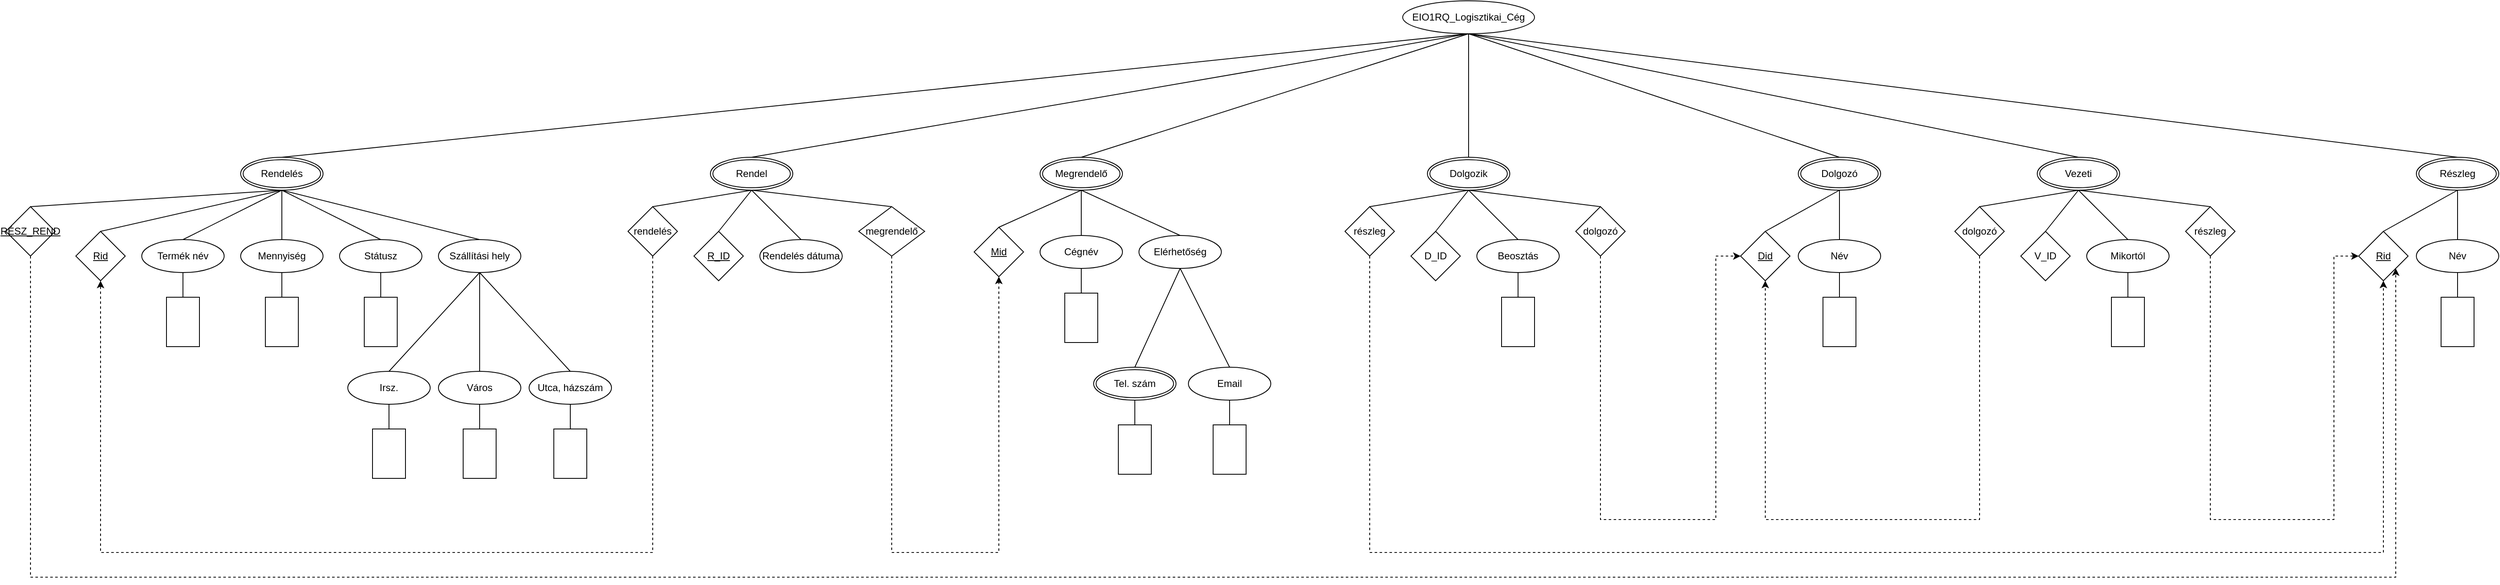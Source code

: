 <mxfile version="22.1.5" type="device">
  <diagram name="Page-1" id="T7nRZn2oj6vjx62TnQDv">
    <mxGraphModel dx="2284" dy="800" grid="1" gridSize="10" guides="1" tooltips="1" connect="1" arrows="1" fold="1" page="1" pageScale="1" pageWidth="850" pageHeight="1100" math="0" shadow="0">
      <root>
        <mxCell id="0" />
        <mxCell id="1" parent="0" />
        <mxCell id="y0JWiohS0t7Ean4r4Ha8-2" value="EIO1RQ_Logisztikai_Cég" style="ellipse;whiteSpace=wrap;html=1;align=center;" parent="1" vertex="1">
          <mxGeometry x="1240" y="290" width="160" height="40" as="geometry" />
        </mxCell>
        <mxCell id="y0JWiohS0t7Ean4r4Ha8-3" value="Megrendelő" style="ellipse;shape=doubleEllipse;margin=3;whiteSpace=wrap;html=1;align=center;" parent="1" vertex="1">
          <mxGeometry x="800" y="480" width="100" height="40" as="geometry" />
        </mxCell>
        <mxCell id="y0JWiohS0t7Ean4r4Ha8-4" value="Dolgozó" style="ellipse;shape=doubleEllipse;margin=3;whiteSpace=wrap;html=1;align=center;" parent="1" vertex="1">
          <mxGeometry x="1720" y="480" width="100" height="40" as="geometry" />
        </mxCell>
        <mxCell id="y0JWiohS0t7Ean4r4Ha8-5" value="Részleg" style="ellipse;shape=doubleEllipse;margin=3;whiteSpace=wrap;html=1;align=center;" parent="1" vertex="1">
          <mxGeometry x="2470" y="480" width="100" height="40" as="geometry" />
        </mxCell>
        <mxCell id="y0JWiohS0t7Ean4r4Ha8-6" value="Rendelés" style="ellipse;shape=doubleEllipse;margin=3;whiteSpace=wrap;html=1;align=center;" parent="1" vertex="1">
          <mxGeometry x="-170" y="480" width="100" height="40" as="geometry" />
        </mxCell>
        <mxCell id="y0JWiohS0t7Ean4r4Ha8-7" value="Mennyiség" style="ellipse;whiteSpace=wrap;html=1;align=center;" parent="1" vertex="1">
          <mxGeometry x="-170" y="580" width="100" height="40" as="geometry" />
        </mxCell>
        <mxCell id="y0JWiohS0t7Ean4r4Ha8-8" value="Státusz" style="ellipse;whiteSpace=wrap;html=1;align=center;" parent="1" vertex="1">
          <mxGeometry x="-50" y="580" width="100" height="40" as="geometry" />
        </mxCell>
        <mxCell id="y0JWiohS0t7Ean4r4Ha8-9" value="Szállítási hely" style="ellipse;whiteSpace=wrap;html=1;align=center;" parent="1" vertex="1">
          <mxGeometry x="70" y="580" width="100" height="40" as="geometry" />
        </mxCell>
        <mxCell id="y0JWiohS0t7Ean4r4Ha8-10" value="Termék név" style="ellipse;whiteSpace=wrap;html=1;align=center;" parent="1" vertex="1">
          <mxGeometry x="-290" y="580" width="100" height="40" as="geometry" />
        </mxCell>
        <mxCell id="y0JWiohS0t7Ean4r4Ha8-13" value="&lt;u&gt;Rid&lt;/u&gt;" style="rhombus;whiteSpace=wrap;html=1;" parent="1" vertex="1">
          <mxGeometry x="-370" y="570" width="60" height="60" as="geometry" />
        </mxCell>
        <mxCell id="y0JWiohS0t7Ean4r4Ha8-14" value="Utca, házszám" style="ellipse;whiteSpace=wrap;html=1;align=center;" parent="1" vertex="1">
          <mxGeometry x="180" y="740" width="100" height="40" as="geometry" />
        </mxCell>
        <mxCell id="y0JWiohS0t7Ean4r4Ha8-15" value="Város" style="ellipse;whiteSpace=wrap;html=1;align=center;" parent="1" vertex="1">
          <mxGeometry x="70" y="740" width="100" height="40" as="geometry" />
        </mxCell>
        <mxCell id="y0JWiohS0t7Ean4r4Ha8-16" value="Irsz." style="ellipse;whiteSpace=wrap;html=1;align=center;" parent="1" vertex="1">
          <mxGeometry x="-40" y="740" width="100" height="40" as="geometry" />
        </mxCell>
        <mxCell id="y0JWiohS0t7Ean4r4Ha8-17" value="" style="endArrow=none;html=1;rounded=0;exitX=0.5;exitY=1;exitDx=0;exitDy=0;entryX=0.5;entryY=0;entryDx=0;entryDy=0;" parent="1" source="y0JWiohS0t7Ean4r4Ha8-6" target="y0JWiohS0t7Ean4r4Ha8-13" edge="1">
          <mxGeometry relative="1" as="geometry">
            <mxPoint x="130" y="550" as="sourcePoint" />
            <mxPoint x="290" y="550" as="targetPoint" />
          </mxGeometry>
        </mxCell>
        <mxCell id="y0JWiohS0t7Ean4r4Ha8-18" value="" style="endArrow=none;html=1;rounded=0;entryX=0.5;entryY=0;entryDx=0;entryDy=0;" parent="1" target="y0JWiohS0t7Ean4r4Ha8-7" edge="1">
          <mxGeometry relative="1" as="geometry">
            <mxPoint x="-120" y="520" as="sourcePoint" />
            <mxPoint x="290" y="550" as="targetPoint" />
          </mxGeometry>
        </mxCell>
        <mxCell id="y0JWiohS0t7Ean4r4Ha8-19" value="" style="endArrow=none;html=1;rounded=0;entryX=0.5;entryY=0;entryDx=0;entryDy=0;" parent="1" target="y0JWiohS0t7Ean4r4Ha8-8" edge="1">
          <mxGeometry relative="1" as="geometry">
            <mxPoint x="-120" y="520" as="sourcePoint" />
            <mxPoint x="290" y="550" as="targetPoint" />
          </mxGeometry>
        </mxCell>
        <mxCell id="y0JWiohS0t7Ean4r4Ha8-20" value="" style="endArrow=none;html=1;rounded=0;entryX=0.5;entryY=0;entryDx=0;entryDy=0;exitX=0.5;exitY=1;exitDx=0;exitDy=0;" parent="1" source="y0JWiohS0t7Ean4r4Ha8-6" target="y0JWiohS0t7Ean4r4Ha8-9" edge="1">
          <mxGeometry relative="1" as="geometry">
            <mxPoint x="-130" y="520" as="sourcePoint" />
            <mxPoint x="290" y="550" as="targetPoint" />
          </mxGeometry>
        </mxCell>
        <mxCell id="y0JWiohS0t7Ean4r4Ha8-21" value="" style="endArrow=none;html=1;rounded=0;exitX=0.5;exitY=1;exitDx=0;exitDy=0;entryX=0.5;entryY=0;entryDx=0;entryDy=0;" parent="1" source="y0JWiohS0t7Ean4r4Ha8-6" target="y0JWiohS0t7Ean4r4Ha8-10" edge="1">
          <mxGeometry relative="1" as="geometry">
            <mxPoint x="130" y="550" as="sourcePoint" />
            <mxPoint x="290" y="550" as="targetPoint" />
          </mxGeometry>
        </mxCell>
        <mxCell id="y0JWiohS0t7Ean4r4Ha8-22" value="" style="endArrow=none;html=1;rounded=0;entryX=0.5;entryY=0;entryDx=0;entryDy=0;exitX=0.5;exitY=1;exitDx=0;exitDy=0;" parent="1" source="y0JWiohS0t7Ean4r4Ha8-9" target="y0JWiohS0t7Ean4r4Ha8-16" edge="1">
          <mxGeometry relative="1" as="geometry">
            <mxPoint x="-240" y="610" as="sourcePoint" />
            <mxPoint x="10" y="740" as="targetPoint" />
          </mxGeometry>
        </mxCell>
        <mxCell id="y0JWiohS0t7Ean4r4Ha8-23" value="" style="endArrow=none;html=1;rounded=0;exitX=0.5;exitY=0;exitDx=0;exitDy=0;entryX=0.5;entryY=1;entryDx=0;entryDy=0;" parent="1" source="y0JWiohS0t7Ean4r4Ha8-15" target="y0JWiohS0t7Ean4r4Ha8-9" edge="1">
          <mxGeometry relative="1" as="geometry">
            <mxPoint x="10" y="550" as="sourcePoint" />
            <mxPoint x="-210" y="650" as="targetPoint" />
          </mxGeometry>
        </mxCell>
        <mxCell id="y0JWiohS0t7Ean4r4Ha8-24" value="" style="endArrow=none;html=1;rounded=0;exitX=0.5;exitY=1;exitDx=0;exitDy=0;entryX=0.5;entryY=0;entryDx=0;entryDy=0;" parent="1" source="y0JWiohS0t7Ean4r4Ha8-9" target="y0JWiohS0t7Ean4r4Ha8-14" edge="1">
          <mxGeometry relative="1" as="geometry">
            <mxPoint x="10" y="550" as="sourcePoint" />
            <mxPoint x="110" y="740" as="targetPoint" />
          </mxGeometry>
        </mxCell>
        <mxCell id="y0JWiohS0t7Ean4r4Ha8-25" value="" style="rounded=0;whiteSpace=wrap;html=1;" parent="1" vertex="1">
          <mxGeometry x="-260" y="650" width="40" height="60" as="geometry" />
        </mxCell>
        <mxCell id="y0JWiohS0t7Ean4r4Ha8-26" value="" style="rounded=0;whiteSpace=wrap;html=1;" parent="1" vertex="1">
          <mxGeometry x="-140" y="650" width="40" height="60" as="geometry" />
        </mxCell>
        <mxCell id="y0JWiohS0t7Ean4r4Ha8-27" value="" style="rounded=0;whiteSpace=wrap;html=1;" parent="1" vertex="1">
          <mxGeometry x="-20" y="650" width="40" height="60" as="geometry" />
        </mxCell>
        <mxCell id="y0JWiohS0t7Ean4r4Ha8-28" value="" style="rounded=0;whiteSpace=wrap;html=1;" parent="1" vertex="1">
          <mxGeometry x="210" y="810" width="40" height="60" as="geometry" />
        </mxCell>
        <mxCell id="y0JWiohS0t7Ean4r4Ha8-29" value="" style="rounded=0;whiteSpace=wrap;html=1;" parent="1" vertex="1">
          <mxGeometry x="100" y="810" width="40" height="60" as="geometry" />
        </mxCell>
        <mxCell id="y0JWiohS0t7Ean4r4Ha8-30" value="" style="rounded=0;whiteSpace=wrap;html=1;" parent="1" vertex="1">
          <mxGeometry x="-10" y="810" width="40" height="60" as="geometry" />
        </mxCell>
        <mxCell id="y0JWiohS0t7Ean4r4Ha8-31" value="" style="endArrow=none;html=1;rounded=0;entryX=0.5;entryY=0;entryDx=0;entryDy=0;" parent="1" target="y0JWiohS0t7Ean4r4Ha8-28" edge="1">
          <mxGeometry relative="1" as="geometry">
            <mxPoint x="230" y="780" as="sourcePoint" />
            <mxPoint x="70" y="730" as="targetPoint" />
          </mxGeometry>
        </mxCell>
        <mxCell id="y0JWiohS0t7Ean4r4Ha8-32" value="" style="endArrow=none;html=1;rounded=0;exitX=0.5;exitY=1;exitDx=0;exitDy=0;entryX=0.5;entryY=0;entryDx=0;entryDy=0;" parent="1" source="y0JWiohS0t7Ean4r4Ha8-15" target="y0JWiohS0t7Ean4r4Ha8-29" edge="1">
          <mxGeometry relative="1" as="geometry">
            <mxPoint x="-90" y="730" as="sourcePoint" />
            <mxPoint x="70" y="730" as="targetPoint" />
          </mxGeometry>
        </mxCell>
        <mxCell id="y0JWiohS0t7Ean4r4Ha8-33" value="" style="endArrow=none;html=1;rounded=0;entryX=0.5;entryY=0;entryDx=0;entryDy=0;exitX=0.5;exitY=1;exitDx=0;exitDy=0;" parent="1" source="y0JWiohS0t7Ean4r4Ha8-16" target="y0JWiohS0t7Ean4r4Ha8-30" edge="1">
          <mxGeometry relative="1" as="geometry">
            <mxPoint x="30" y="790" as="sourcePoint" />
            <mxPoint x="10" y="800" as="targetPoint" />
          </mxGeometry>
        </mxCell>
        <mxCell id="y0JWiohS0t7Ean4r4Ha8-34" value="" style="endArrow=none;html=1;rounded=0;exitX=0.5;exitY=1;exitDx=0;exitDy=0;entryX=0.5;entryY=0;entryDx=0;entryDy=0;" parent="1" source="y0JWiohS0t7Ean4r4Ha8-8" target="y0JWiohS0t7Ean4r4Ha8-27" edge="1">
          <mxGeometry relative="1" as="geometry">
            <mxPoint x="-90" y="720" as="sourcePoint" />
            <mxPoint x="70" y="720" as="targetPoint" />
          </mxGeometry>
        </mxCell>
        <mxCell id="y0JWiohS0t7Ean4r4Ha8-35" value="" style="endArrow=none;html=1;rounded=0;exitX=0.5;exitY=1;exitDx=0;exitDy=0;entryX=0.5;entryY=0;entryDx=0;entryDy=0;" parent="1" source="y0JWiohS0t7Ean4r4Ha8-7" target="y0JWiohS0t7Ean4r4Ha8-26" edge="1">
          <mxGeometry relative="1" as="geometry">
            <mxPoint x="-90" y="720" as="sourcePoint" />
            <mxPoint x="70" y="720" as="targetPoint" />
          </mxGeometry>
        </mxCell>
        <mxCell id="y0JWiohS0t7Ean4r4Ha8-36" value="" style="endArrow=none;html=1;rounded=0;exitX=0.5;exitY=1;exitDx=0;exitDy=0;entryX=0.5;entryY=0;entryDx=0;entryDy=0;" parent="1" source="y0JWiohS0t7Ean4r4Ha8-10" target="y0JWiohS0t7Ean4r4Ha8-25" edge="1">
          <mxGeometry relative="1" as="geometry">
            <mxPoint x="-90" y="720" as="sourcePoint" />
            <mxPoint x="70" y="720" as="targetPoint" />
          </mxGeometry>
        </mxCell>
        <mxCell id="y0JWiohS0t7Ean4r4Ha8-37" value="Elérhetőség" style="ellipse;whiteSpace=wrap;html=1;align=center;" parent="1" vertex="1">
          <mxGeometry x="920" y="575" width="100" height="40" as="geometry" />
        </mxCell>
        <mxCell id="y0JWiohS0t7Ean4r4Ha8-38" value="Cégnév" style="ellipse;whiteSpace=wrap;html=1;align=center;" parent="1" vertex="1">
          <mxGeometry x="800" y="575" width="100" height="40" as="geometry" />
        </mxCell>
        <mxCell id="y0JWiohS0t7Ean4r4Ha8-40" value="&lt;u&gt;Mid&lt;/u&gt;" style="rhombus;whiteSpace=wrap;html=1;" parent="1" vertex="1">
          <mxGeometry x="720" y="565" width="60" height="60" as="geometry" />
        </mxCell>
        <mxCell id="y0JWiohS0t7Ean4r4Ha8-41" value="" style="endArrow=none;html=1;rounded=0;exitX=0.5;exitY=1;exitDx=0;exitDy=0;entryX=0.5;entryY=0;entryDx=0;entryDy=0;" parent="1" source="y0JWiohS0t7Ean4r4Ha8-3" target="y0JWiohS0t7Ean4r4Ha8-37" edge="1">
          <mxGeometry relative="1" as="geometry">
            <mxPoint x="660" y="680" as="sourcePoint" />
            <mxPoint x="820" y="680" as="targetPoint" />
          </mxGeometry>
        </mxCell>
        <mxCell id="y0JWiohS0t7Ean4r4Ha8-42" value="" style="endArrow=none;html=1;rounded=0;exitX=0.5;exitY=1;exitDx=0;exitDy=0;entryX=0.5;entryY=0;entryDx=0;entryDy=0;" parent="1" source="y0JWiohS0t7Ean4r4Ha8-3" target="y0JWiohS0t7Ean4r4Ha8-38" edge="1">
          <mxGeometry relative="1" as="geometry">
            <mxPoint x="660" y="680" as="sourcePoint" />
            <mxPoint x="820" y="680" as="targetPoint" />
          </mxGeometry>
        </mxCell>
        <mxCell id="y0JWiohS0t7Ean4r4Ha8-43" value="" style="endArrow=none;html=1;rounded=0;exitX=0.5;exitY=1;exitDx=0;exitDy=0;entryX=0.5;entryY=0;entryDx=0;entryDy=0;" parent="1" source="y0JWiohS0t7Ean4r4Ha8-3" target="y0JWiohS0t7Ean4r4Ha8-40" edge="1">
          <mxGeometry relative="1" as="geometry">
            <mxPoint x="660" y="680" as="sourcePoint" />
            <mxPoint x="820" y="680" as="targetPoint" />
          </mxGeometry>
        </mxCell>
        <mxCell id="y0JWiohS0t7Ean4r4Ha8-44" value="" style="rounded=0;whiteSpace=wrap;html=1;" parent="1" vertex="1">
          <mxGeometry x="1010" y="805" width="40" height="60" as="geometry" />
        </mxCell>
        <mxCell id="y0JWiohS0t7Ean4r4Ha8-45" value="" style="rounded=0;whiteSpace=wrap;html=1;" parent="1" vertex="1">
          <mxGeometry x="830" y="645" width="40" height="60" as="geometry" />
        </mxCell>
        <mxCell id="y0JWiohS0t7Ean4r4Ha8-46" value="Email" style="ellipse;whiteSpace=wrap;html=1;align=center;" parent="1" vertex="1">
          <mxGeometry x="980" y="735" width="100" height="40" as="geometry" />
        </mxCell>
        <mxCell id="y0JWiohS0t7Ean4r4Ha8-47" value="Tel. szám" style="ellipse;shape=doubleEllipse;margin=3;whiteSpace=wrap;html=1;align=center;" parent="1" vertex="1">
          <mxGeometry x="865" y="735" width="100" height="40" as="geometry" />
        </mxCell>
        <mxCell id="y0JWiohS0t7Ean4r4Ha8-48" value="" style="endArrow=none;html=1;rounded=0;exitX=0.5;exitY=1;exitDx=0;exitDy=0;entryX=0.5;entryY=0;entryDx=0;entryDy=0;" parent="1" source="y0JWiohS0t7Ean4r4Ha8-37" target="y0JWiohS0t7Ean4r4Ha8-46" edge="1">
          <mxGeometry relative="1" as="geometry">
            <mxPoint x="660" y="675" as="sourcePoint" />
            <mxPoint x="820" y="675" as="targetPoint" />
          </mxGeometry>
        </mxCell>
        <mxCell id="y0JWiohS0t7Ean4r4Ha8-49" value="" style="endArrow=none;html=1;rounded=0;exitX=0.5;exitY=1;exitDx=0;exitDy=0;entryX=0.5;entryY=0;entryDx=0;entryDy=0;" parent="1" source="y0JWiohS0t7Ean4r4Ha8-37" target="y0JWiohS0t7Ean4r4Ha8-47" edge="1">
          <mxGeometry relative="1" as="geometry">
            <mxPoint x="660" y="675" as="sourcePoint" />
            <mxPoint x="820" y="675" as="targetPoint" />
          </mxGeometry>
        </mxCell>
        <mxCell id="y0JWiohS0t7Ean4r4Ha8-50" value="" style="rounded=0;whiteSpace=wrap;html=1;" parent="1" vertex="1">
          <mxGeometry x="895" y="805" width="40" height="60" as="geometry" />
        </mxCell>
        <mxCell id="y0JWiohS0t7Ean4r4Ha8-53" value="" style="endArrow=none;html=1;rounded=0;exitX=0.5;exitY=1;exitDx=0;exitDy=0;entryX=0.5;entryY=0;entryDx=0;entryDy=0;" parent="1" source="y0JWiohS0t7Ean4r4Ha8-46" target="y0JWiohS0t7Ean4r4Ha8-44" edge="1">
          <mxGeometry relative="1" as="geometry">
            <mxPoint x="660" y="675" as="sourcePoint" />
            <mxPoint x="820" y="675" as="targetPoint" />
          </mxGeometry>
        </mxCell>
        <mxCell id="y0JWiohS0t7Ean4r4Ha8-54" value="" style="endArrow=none;html=1;rounded=0;exitX=0.5;exitY=1;exitDx=0;exitDy=0;entryX=0.5;entryY=0;entryDx=0;entryDy=0;" parent="1" source="y0JWiohS0t7Ean4r4Ha8-47" target="y0JWiohS0t7Ean4r4Ha8-50" edge="1">
          <mxGeometry relative="1" as="geometry">
            <mxPoint x="660" y="675" as="sourcePoint" />
            <mxPoint x="820" y="675" as="targetPoint" />
          </mxGeometry>
        </mxCell>
        <mxCell id="y0JWiohS0t7Ean4r4Ha8-55" value="" style="endArrow=none;html=1;rounded=0;exitX=0.5;exitY=1;exitDx=0;exitDy=0;entryX=0.5;entryY=0;entryDx=0;entryDy=0;" parent="1" source="y0JWiohS0t7Ean4r4Ha8-38" target="y0JWiohS0t7Ean4r4Ha8-45" edge="1">
          <mxGeometry relative="1" as="geometry">
            <mxPoint x="660" y="675" as="sourcePoint" />
            <mxPoint x="820" y="675" as="targetPoint" />
          </mxGeometry>
        </mxCell>
        <mxCell id="y0JWiohS0t7Ean4r4Ha8-56" value="&lt;u&gt;Did&lt;/u&gt;" style="rhombus;whiteSpace=wrap;html=1;" parent="1" vertex="1">
          <mxGeometry x="1650" y="570" width="60" height="60" as="geometry" />
        </mxCell>
        <mxCell id="y0JWiohS0t7Ean4r4Ha8-57" value="Név" style="ellipse;whiteSpace=wrap;html=1;align=center;" parent="1" vertex="1">
          <mxGeometry x="1720" y="580" width="100" height="40" as="geometry" />
        </mxCell>
        <mxCell id="y0JWiohS0t7Ean4r4Ha8-58" value="" style="endArrow=none;html=1;rounded=0;exitX=0.5;exitY=0;exitDx=0;exitDy=0;entryX=0.5;entryY=1;entryDx=0;entryDy=0;" parent="1" source="y0JWiohS0t7Ean4r4Ha8-56" target="y0JWiohS0t7Ean4r4Ha8-4" edge="1">
          <mxGeometry relative="1" as="geometry">
            <mxPoint x="1540" y="640" as="sourcePoint" />
            <mxPoint x="1700" y="640" as="targetPoint" />
          </mxGeometry>
        </mxCell>
        <mxCell id="y0JWiohS0t7Ean4r4Ha8-59" value="" style="endArrow=none;html=1;rounded=0;exitX=0.5;exitY=0;exitDx=0;exitDy=0;" parent="1" source="y0JWiohS0t7Ean4r4Ha8-57" edge="1">
          <mxGeometry relative="1" as="geometry">
            <mxPoint x="1540" y="640" as="sourcePoint" />
            <mxPoint x="1770" y="520" as="targetPoint" />
          </mxGeometry>
        </mxCell>
        <mxCell id="y0JWiohS0t7Ean4r4Ha8-60" value="" style="rounded=0;whiteSpace=wrap;html=1;" parent="1" vertex="1">
          <mxGeometry x="1750" y="650" width="40" height="60" as="geometry" />
        </mxCell>
        <mxCell id="y0JWiohS0t7Ean4r4Ha8-61" value="" style="endArrow=none;html=1;rounded=0;exitX=0.5;exitY=0;exitDx=0;exitDy=0;entryX=0.5;entryY=1;entryDx=0;entryDy=0;" parent="1" source="y0JWiohS0t7Ean4r4Ha8-60" target="y0JWiohS0t7Ean4r4Ha8-57" edge="1">
          <mxGeometry relative="1" as="geometry">
            <mxPoint x="1540" y="640" as="sourcePoint" />
            <mxPoint x="1700" y="640" as="targetPoint" />
          </mxGeometry>
        </mxCell>
        <mxCell id="y0JWiohS0t7Ean4r4Ha8-62" value="&lt;u&gt;Rid&lt;/u&gt;" style="rhombus;whiteSpace=wrap;html=1;" parent="1" vertex="1">
          <mxGeometry x="2400" y="570" width="60" height="60" as="geometry" />
        </mxCell>
        <mxCell id="y0JWiohS0t7Ean4r4Ha8-63" value="Név" style="ellipse;whiteSpace=wrap;html=1;align=center;" parent="1" vertex="1">
          <mxGeometry x="2470" y="580" width="100" height="40" as="geometry" />
        </mxCell>
        <mxCell id="y0JWiohS0t7Ean4r4Ha8-64" value="" style="endArrow=none;html=1;rounded=0;exitX=0.5;exitY=1;exitDx=0;exitDy=0;entryX=0.5;entryY=0;entryDx=0;entryDy=0;" parent="1" source="y0JWiohS0t7Ean4r4Ha8-5" target="y0JWiohS0t7Ean4r4Ha8-62" edge="1">
          <mxGeometry relative="1" as="geometry">
            <mxPoint x="2150" y="650" as="sourcePoint" />
            <mxPoint x="2310" y="650" as="targetPoint" />
          </mxGeometry>
        </mxCell>
        <mxCell id="y0JWiohS0t7Ean4r4Ha8-65" value="" style="endArrow=none;html=1;rounded=0;entryX=0.5;entryY=1;entryDx=0;entryDy=0;exitX=0.5;exitY=0;exitDx=0;exitDy=0;" parent="1" source="y0JWiohS0t7Ean4r4Ha8-63" target="y0JWiohS0t7Ean4r4Ha8-5" edge="1">
          <mxGeometry relative="1" as="geometry">
            <mxPoint x="2150" y="650" as="sourcePoint" />
            <mxPoint x="2310" y="650" as="targetPoint" />
          </mxGeometry>
        </mxCell>
        <mxCell id="y0JWiohS0t7Ean4r4Ha8-66" value="" style="rounded=0;whiteSpace=wrap;html=1;" parent="1" vertex="1">
          <mxGeometry x="2500" y="650" width="40" height="60" as="geometry" />
        </mxCell>
        <mxCell id="y0JWiohS0t7Ean4r4Ha8-67" value="" style="endArrow=none;html=1;rounded=0;exitX=0.5;exitY=1;exitDx=0;exitDy=0;entryX=0.5;entryY=0;entryDx=0;entryDy=0;" parent="1" source="y0JWiohS0t7Ean4r4Ha8-63" target="y0JWiohS0t7Ean4r4Ha8-66" edge="1">
          <mxGeometry relative="1" as="geometry">
            <mxPoint x="2120" y="650" as="sourcePoint" />
            <mxPoint x="2280" y="650" as="targetPoint" />
          </mxGeometry>
        </mxCell>
        <mxCell id="y0JWiohS0t7Ean4r4Ha8-77" value="Dolgozik" style="ellipse;shape=doubleEllipse;margin=3;whiteSpace=wrap;html=1;align=center;" parent="1" vertex="1">
          <mxGeometry x="1270" y="480" width="100" height="40" as="geometry" />
        </mxCell>
        <mxCell id="y0JWiohS0t7Ean4r4Ha8-78" value="Rendel" style="ellipse;shape=doubleEllipse;margin=3;whiteSpace=wrap;html=1;align=center;" parent="1" vertex="1">
          <mxGeometry x="400" y="480" width="100" height="40" as="geometry" />
        </mxCell>
        <mxCell id="y0JWiohS0t7Ean4r4Ha8-79" value="Rendelés dátuma" style="ellipse;whiteSpace=wrap;html=1;align=center;" parent="1" vertex="1">
          <mxGeometry x="460" y="580" width="100" height="40" as="geometry" />
        </mxCell>
        <mxCell id="y0JWiohS0t7Ean4r4Ha8-80" value="" style="endArrow=none;html=1;rounded=0;exitX=0.5;exitY=1;exitDx=0;exitDy=0;entryX=0.5;entryY=0;entryDx=0;entryDy=0;" parent="1" source="y0JWiohS0t7Ean4r4Ha8-78" target="y0JWiohS0t7Ean4r4Ha8-79" edge="1">
          <mxGeometry relative="1" as="geometry">
            <mxPoint x="350" y="570" as="sourcePoint" />
            <mxPoint x="510" y="570" as="targetPoint" />
          </mxGeometry>
        </mxCell>
        <mxCell id="y0JWiohS0t7Ean4r4Ha8-81" value="&lt;u&gt;R_ID&lt;/u&gt;" style="rhombus;whiteSpace=wrap;html=1;" parent="1" vertex="1">
          <mxGeometry x="380" y="570" width="60" height="60" as="geometry" />
        </mxCell>
        <mxCell id="y0JWiohS0t7Ean4r4Ha8-111" style="edgeStyle=orthogonalEdgeStyle;rounded=0;orthogonalLoop=1;jettySize=auto;html=1;entryX=0.5;entryY=1;entryDx=0;entryDy=0;dashed=1;" parent="1" source="y0JWiohS0t7Ean4r4Ha8-82" target="y0JWiohS0t7Ean4r4Ha8-40" edge="1">
          <mxGeometry relative="1" as="geometry">
            <Array as="points">
              <mxPoint x="620" y="960" />
              <mxPoint x="750" y="960" />
            </Array>
          </mxGeometry>
        </mxCell>
        <mxCell id="y0JWiohS0t7Ean4r4Ha8-82" value="megrendelő" style="rhombus;whiteSpace=wrap;html=1;" parent="1" vertex="1">
          <mxGeometry x="580" y="540" width="80" height="60" as="geometry" />
        </mxCell>
        <mxCell id="y0JWiohS0t7Ean4r4Ha8-112" style="edgeStyle=orthogonalEdgeStyle;rounded=0;orthogonalLoop=1;jettySize=auto;html=1;entryX=0.5;entryY=1;entryDx=0;entryDy=0;dashed=1;" parent="1" source="y0JWiohS0t7Ean4r4Ha8-83" target="y0JWiohS0t7Ean4r4Ha8-13" edge="1">
          <mxGeometry relative="1" as="geometry">
            <Array as="points">
              <mxPoint x="330" y="570" />
              <mxPoint x="330" y="960" />
              <mxPoint x="-340" y="960" />
            </Array>
          </mxGeometry>
        </mxCell>
        <mxCell id="y0JWiohS0t7Ean4r4Ha8-83" value="rendelés" style="rhombus;whiteSpace=wrap;html=1;" parent="1" vertex="1">
          <mxGeometry x="300" y="540" width="60" height="60" as="geometry" />
        </mxCell>
        <mxCell id="y0JWiohS0t7Ean4r4Ha8-86" value="" style="endArrow=none;html=1;rounded=0;entryX=0.5;entryY=0;entryDx=0;entryDy=0;exitX=0.5;exitY=1;exitDx=0;exitDy=0;" parent="1" source="y0JWiohS0t7Ean4r4Ha8-78" target="y0JWiohS0t7Ean4r4Ha8-82" edge="1">
          <mxGeometry relative="1" as="geometry">
            <mxPoint x="460" y="520" as="sourcePoint" />
            <mxPoint x="410" y="580" as="targetPoint" />
          </mxGeometry>
        </mxCell>
        <mxCell id="y0JWiohS0t7Ean4r4Ha8-87" value="" style="endArrow=none;html=1;rounded=0;entryX=0.5;entryY=0;entryDx=0;entryDy=0;exitX=0.5;exitY=1;exitDx=0;exitDy=0;" parent="1" source="y0JWiohS0t7Ean4r4Ha8-78" target="y0JWiohS0t7Ean4r4Ha8-81" edge="1">
          <mxGeometry relative="1" as="geometry">
            <mxPoint x="460" y="520" as="sourcePoint" />
            <mxPoint x="410" y="580" as="targetPoint" />
          </mxGeometry>
        </mxCell>
        <mxCell id="y0JWiohS0t7Ean4r4Ha8-88" value="" style="endArrow=none;html=1;rounded=0;exitX=0.5;exitY=1;exitDx=0;exitDy=0;entryX=0.5;entryY=0;entryDx=0;entryDy=0;" parent="1" source="y0JWiohS0t7Ean4r4Ha8-78" target="y0JWiohS0t7Ean4r4Ha8-83" edge="1">
          <mxGeometry relative="1" as="geometry">
            <mxPoint x="250" y="580" as="sourcePoint" />
            <mxPoint x="410" y="580" as="targetPoint" />
          </mxGeometry>
        </mxCell>
        <mxCell id="y0JWiohS0t7Ean4r4Ha8-131" style="edgeStyle=orthogonalEdgeStyle;rounded=0;orthogonalLoop=1;jettySize=auto;html=1;entryX=0.5;entryY=1;entryDx=0;entryDy=0;dashed=1;" parent="1" source="y0JWiohS0t7Ean4r4Ha8-89" target="y0JWiohS0t7Ean4r4Ha8-62" edge="1">
          <mxGeometry relative="1" as="geometry">
            <Array as="points">
              <mxPoint x="1200" y="960" />
              <mxPoint x="2430" y="960" />
            </Array>
          </mxGeometry>
        </mxCell>
        <mxCell id="y0JWiohS0t7Ean4r4Ha8-89" value="részleg" style="rhombus;whiteSpace=wrap;html=1;" parent="1" vertex="1">
          <mxGeometry x="1170" y="540" width="60" height="60" as="geometry" />
        </mxCell>
        <mxCell id="y0JWiohS0t7Ean4r4Ha8-128" style="edgeStyle=orthogonalEdgeStyle;rounded=0;orthogonalLoop=1;jettySize=auto;html=1;entryX=0;entryY=0.5;entryDx=0;entryDy=0;dashed=1;" parent="1" source="y0JWiohS0t7Ean4r4Ha8-90" target="y0JWiohS0t7Ean4r4Ha8-56" edge="1">
          <mxGeometry relative="1" as="geometry">
            <Array as="points">
              <mxPoint x="1480" y="920" />
              <mxPoint x="1620" y="920" />
              <mxPoint x="1620" y="600" />
            </Array>
          </mxGeometry>
        </mxCell>
        <mxCell id="y0JWiohS0t7Ean4r4Ha8-90" value="dolgozó" style="rhombus;whiteSpace=wrap;html=1;" parent="1" vertex="1">
          <mxGeometry x="1450" y="540" width="60" height="60" as="geometry" />
        </mxCell>
        <mxCell id="y0JWiohS0t7Ean4r4Ha8-91" value="Beosztás" style="ellipse;whiteSpace=wrap;html=1;align=center;" parent="1" vertex="1">
          <mxGeometry x="1330" y="580" width="100" height="40" as="geometry" />
        </mxCell>
        <mxCell id="y0JWiohS0t7Ean4r4Ha8-92" value="D_ID" style="rhombus;whiteSpace=wrap;html=1;" parent="1" vertex="1">
          <mxGeometry x="1250" y="570" width="60" height="60" as="geometry" />
        </mxCell>
        <mxCell id="y0JWiohS0t7Ean4r4Ha8-93" value="" style="endArrow=none;html=1;rounded=0;entryX=0.5;entryY=1;entryDx=0;entryDy=0;exitX=0.5;exitY=0;exitDx=0;exitDy=0;" parent="1" source="y0JWiohS0t7Ean4r4Ha8-90" target="y0JWiohS0t7Ean4r4Ha8-77" edge="1">
          <mxGeometry relative="1" as="geometry">
            <mxPoint x="1070" y="570" as="sourcePoint" />
            <mxPoint x="1230" y="570" as="targetPoint" />
          </mxGeometry>
        </mxCell>
        <mxCell id="y0JWiohS0t7Ean4r4Ha8-94" value="" style="endArrow=none;html=1;rounded=0;exitX=0.5;exitY=1;exitDx=0;exitDy=0;entryX=0.5;entryY=0;entryDx=0;entryDy=0;" parent="1" source="y0JWiohS0t7Ean4r4Ha8-77" target="y0JWiohS0t7Ean4r4Ha8-91" edge="1">
          <mxGeometry relative="1" as="geometry">
            <mxPoint x="1070" y="670" as="sourcePoint" />
            <mxPoint x="1230" y="670" as="targetPoint" />
          </mxGeometry>
        </mxCell>
        <mxCell id="y0JWiohS0t7Ean4r4Ha8-95" value="" style="endArrow=none;html=1;rounded=0;entryX=0.5;entryY=0;entryDx=0;entryDy=0;" parent="1" target="y0JWiohS0t7Ean4r4Ha8-92" edge="1">
          <mxGeometry relative="1" as="geometry">
            <mxPoint x="1320" y="520" as="sourcePoint" />
            <mxPoint x="1240" y="649.26" as="targetPoint" />
          </mxGeometry>
        </mxCell>
        <mxCell id="y0JWiohS0t7Ean4r4Ha8-96" value="" style="endArrow=none;html=1;rounded=0;entryX=0.5;entryY=0;entryDx=0;entryDy=0;" parent="1" target="y0JWiohS0t7Ean4r4Ha8-89" edge="1">
          <mxGeometry relative="1" as="geometry">
            <mxPoint x="1320" y="520" as="sourcePoint" />
            <mxPoint x="1230" y="570" as="targetPoint" />
          </mxGeometry>
        </mxCell>
        <mxCell id="y0JWiohS0t7Ean4r4Ha8-97" value="Vezeti" style="ellipse;shape=doubleEllipse;margin=3;whiteSpace=wrap;html=1;align=center;" parent="1" vertex="1">
          <mxGeometry x="2010" y="480" width="100" height="40" as="geometry" />
        </mxCell>
        <mxCell id="y0JWiohS0t7Ean4r4Ha8-123" style="edgeStyle=orthogonalEdgeStyle;rounded=0;orthogonalLoop=1;jettySize=auto;html=1;entryX=0;entryY=0.5;entryDx=0;entryDy=0;dashed=1;" parent="1" source="y0JWiohS0t7Ean4r4Ha8-98" target="y0JWiohS0t7Ean4r4Ha8-62" edge="1">
          <mxGeometry relative="1" as="geometry">
            <Array as="points">
              <mxPoint x="2220" y="920" />
              <mxPoint x="2370" y="920" />
              <mxPoint x="2370" y="600" />
            </Array>
          </mxGeometry>
        </mxCell>
        <mxCell id="y0JWiohS0t7Ean4r4Ha8-98" value="részleg" style="rhombus;whiteSpace=wrap;html=1;" parent="1" vertex="1">
          <mxGeometry x="2190" y="540" width="60" height="60" as="geometry" />
        </mxCell>
        <mxCell id="y0JWiohS0t7Ean4r4Ha8-130" style="edgeStyle=orthogonalEdgeStyle;rounded=0;orthogonalLoop=1;jettySize=auto;html=1;entryX=0.5;entryY=1;entryDx=0;entryDy=0;dashed=1;" parent="1" source="y0JWiohS0t7Ean4r4Ha8-99" target="y0JWiohS0t7Ean4r4Ha8-56" edge="1">
          <mxGeometry relative="1" as="geometry">
            <Array as="points">
              <mxPoint x="1940" y="920" />
              <mxPoint x="1680" y="920" />
            </Array>
          </mxGeometry>
        </mxCell>
        <mxCell id="y0JWiohS0t7Ean4r4Ha8-99" value="dolgozó" style="rhombus;whiteSpace=wrap;html=1;" parent="1" vertex="1">
          <mxGeometry x="1910" y="540" width="60" height="60" as="geometry" />
        </mxCell>
        <mxCell id="y0JWiohS0t7Ean4r4Ha8-100" value="Mikortól" style="ellipse;whiteSpace=wrap;html=1;align=center;" parent="1" vertex="1">
          <mxGeometry x="2070" y="580" width="100" height="40" as="geometry" />
        </mxCell>
        <mxCell id="y0JWiohS0t7Ean4r4Ha8-101" value="V_ID" style="rhombus;whiteSpace=wrap;html=1;" parent="1" vertex="1">
          <mxGeometry x="1990" y="570" width="60" height="60" as="geometry" />
        </mxCell>
        <mxCell id="y0JWiohS0t7Ean4r4Ha8-102" value="" style="endArrow=none;html=1;rounded=0;entryX=0.5;entryY=1;entryDx=0;entryDy=0;exitX=0.5;exitY=0;exitDx=0;exitDy=0;" parent="1" source="y0JWiohS0t7Ean4r4Ha8-99" target="y0JWiohS0t7Ean4r4Ha8-97" edge="1">
          <mxGeometry relative="1" as="geometry">
            <mxPoint x="1810" y="570" as="sourcePoint" />
            <mxPoint x="1970" y="570" as="targetPoint" />
          </mxGeometry>
        </mxCell>
        <mxCell id="y0JWiohS0t7Ean4r4Ha8-103" value="" style="endArrow=none;html=1;rounded=0;exitX=0.5;exitY=1;exitDx=0;exitDy=0;entryX=0.5;entryY=0;entryDx=0;entryDy=0;" parent="1" source="y0JWiohS0t7Ean4r4Ha8-97" target="y0JWiohS0t7Ean4r4Ha8-100" edge="1">
          <mxGeometry relative="1" as="geometry">
            <mxPoint x="1810" y="670" as="sourcePoint" />
            <mxPoint x="1970" y="670" as="targetPoint" />
          </mxGeometry>
        </mxCell>
        <mxCell id="y0JWiohS0t7Ean4r4Ha8-104" value="" style="endArrow=none;html=1;rounded=0;entryX=0.5;entryY=0;entryDx=0;entryDy=0;" parent="1" target="y0JWiohS0t7Ean4r4Ha8-101" edge="1">
          <mxGeometry relative="1" as="geometry">
            <mxPoint x="2060" y="520" as="sourcePoint" />
            <mxPoint x="1980" y="649.26" as="targetPoint" />
          </mxGeometry>
        </mxCell>
        <mxCell id="y0JWiohS0t7Ean4r4Ha8-105" value="" style="endArrow=none;html=1;rounded=0;entryX=0.5;entryY=0;entryDx=0;entryDy=0;" parent="1" target="y0JWiohS0t7Ean4r4Ha8-98" edge="1">
          <mxGeometry relative="1" as="geometry">
            <mxPoint x="2060" y="520" as="sourcePoint" />
            <mxPoint x="1970" y="570" as="targetPoint" />
          </mxGeometry>
        </mxCell>
        <mxCell id="y0JWiohS0t7Ean4r4Ha8-132" value="" style="endArrow=none;html=1;rounded=0;exitX=0.5;exitY=0;exitDx=0;exitDy=0;entryX=0.5;entryY=1;entryDx=0;entryDy=0;" parent="1" source="y0JWiohS0t7Ean4r4Ha8-6" target="y0JWiohS0t7Ean4r4Ha8-2" edge="1">
          <mxGeometry relative="1" as="geometry">
            <mxPoint x="360" y="520" as="sourcePoint" />
            <mxPoint x="520" y="520" as="targetPoint" />
          </mxGeometry>
        </mxCell>
        <mxCell id="y0JWiohS0t7Ean4r4Ha8-133" value="" style="endArrow=none;html=1;rounded=0;exitX=0.5;exitY=0;exitDx=0;exitDy=0;entryX=0.5;entryY=1;entryDx=0;entryDy=0;" parent="1" source="y0JWiohS0t7Ean4r4Ha8-78" target="y0JWiohS0t7Ean4r4Ha8-2" edge="1">
          <mxGeometry relative="1" as="geometry">
            <mxPoint x="770" y="520" as="sourcePoint" />
            <mxPoint x="930" y="520" as="targetPoint" />
          </mxGeometry>
        </mxCell>
        <mxCell id="y0JWiohS0t7Ean4r4Ha8-134" value="" style="endArrow=none;html=1;rounded=0;exitX=0.5;exitY=1;exitDx=0;exitDy=0;entryX=0.5;entryY=0;entryDx=0;entryDy=0;" parent="1" source="y0JWiohS0t7Ean4r4Ha8-2" target="y0JWiohS0t7Ean4r4Ha8-3" edge="1">
          <mxGeometry relative="1" as="geometry">
            <mxPoint x="1050" y="520" as="sourcePoint" />
            <mxPoint x="1210" y="520" as="targetPoint" />
          </mxGeometry>
        </mxCell>
        <mxCell id="y0JWiohS0t7Ean4r4Ha8-135" value="" style="endArrow=none;html=1;rounded=0;exitX=0.5;exitY=1;exitDx=0;exitDy=0;entryX=0.5;entryY=0;entryDx=0;entryDy=0;" parent="1" source="y0JWiohS0t7Ean4r4Ha8-2" target="y0JWiohS0t7Ean4r4Ha8-77" edge="1">
          <mxGeometry relative="1" as="geometry">
            <mxPoint x="1480" y="510" as="sourcePoint" />
            <mxPoint x="1640" y="510" as="targetPoint" />
          </mxGeometry>
        </mxCell>
        <mxCell id="y0JWiohS0t7Ean4r4Ha8-137" value="" style="endArrow=none;html=1;rounded=0;entryX=0.5;entryY=0;entryDx=0;entryDy=0;" parent="1" target="y0JWiohS0t7Ean4r4Ha8-5" edge="1">
          <mxGeometry relative="1" as="geometry">
            <mxPoint x="1320" y="330" as="sourcePoint" />
            <mxPoint x="1640" y="510" as="targetPoint" />
          </mxGeometry>
        </mxCell>
        <mxCell id="y0JWiohS0t7Ean4r4Ha8-138" value="" style="endArrow=none;html=1;rounded=0;exitX=0.5;exitY=1;exitDx=0;exitDy=0;entryX=0.5;entryY=0;entryDx=0;entryDy=0;" parent="1" source="y0JWiohS0t7Ean4r4Ha8-2" target="y0JWiohS0t7Ean4r4Ha8-97" edge="1">
          <mxGeometry relative="1" as="geometry">
            <mxPoint x="1450" y="480" as="sourcePoint" />
            <mxPoint x="1640" y="510" as="targetPoint" />
          </mxGeometry>
        </mxCell>
        <mxCell id="y0JWiohS0t7Ean4r4Ha8-139" value="" style="endArrow=none;html=1;rounded=0;exitX=0.5;exitY=1;exitDx=0;exitDy=0;entryX=0.5;entryY=0;entryDx=0;entryDy=0;" parent="1" source="y0JWiohS0t7Ean4r4Ha8-2" target="y0JWiohS0t7Ean4r4Ha8-4" edge="1">
          <mxGeometry relative="1" as="geometry">
            <mxPoint x="1480" y="510" as="sourcePoint" />
            <mxPoint x="1640" y="510" as="targetPoint" />
          </mxGeometry>
        </mxCell>
        <mxCell id="y0JWiohS0t7Ean4r4Ha8-140" value="" style="rounded=0;whiteSpace=wrap;html=1;" parent="1" vertex="1">
          <mxGeometry x="1360" y="650" width="40" height="60" as="geometry" />
        </mxCell>
        <mxCell id="y0JWiohS0t7Ean4r4Ha8-141" value="" style="endArrow=none;html=1;rounded=0;exitX=0.5;exitY=1;exitDx=0;exitDy=0;entryX=0.5;entryY=0;entryDx=0;entryDy=0;" parent="1" source="y0JWiohS0t7Ean4r4Ha8-91" target="y0JWiohS0t7Ean4r4Ha8-140" edge="1">
          <mxGeometry relative="1" as="geometry">
            <mxPoint x="1310" y="670" as="sourcePoint" />
            <mxPoint x="1470" y="670" as="targetPoint" />
          </mxGeometry>
        </mxCell>
        <mxCell id="y0JWiohS0t7Ean4r4Ha8-142" value="" style="rounded=0;whiteSpace=wrap;html=1;" parent="1" vertex="1">
          <mxGeometry x="2100" y="650" width="40" height="60" as="geometry" />
        </mxCell>
        <mxCell id="y0JWiohS0t7Ean4r4Ha8-143" value="" style="endArrow=none;html=1;rounded=0;entryX=0.5;entryY=1;entryDx=0;entryDy=0;exitX=0.5;exitY=0;exitDx=0;exitDy=0;" parent="1" source="y0JWiohS0t7Ean4r4Ha8-142" target="y0JWiohS0t7Ean4r4Ha8-100" edge="1">
          <mxGeometry relative="1" as="geometry">
            <mxPoint x="1720" y="680" as="sourcePoint" />
            <mxPoint x="1880" y="680" as="targetPoint" />
          </mxGeometry>
        </mxCell>
        <mxCell id="qeAgVI37A9txwXrlWbPy-3" style="edgeStyle=orthogonalEdgeStyle;rounded=0;orthogonalLoop=1;jettySize=auto;html=1;entryX=1;entryY=1;entryDx=0;entryDy=0;dashed=1;" edge="1" parent="1" source="qeAgVI37A9txwXrlWbPy-1" target="y0JWiohS0t7Ean4r4Ha8-62">
          <mxGeometry relative="1" as="geometry">
            <Array as="points">
              <mxPoint x="-425" y="990" />
              <mxPoint x="2445" y="990" />
            </Array>
          </mxGeometry>
        </mxCell>
        <mxCell id="qeAgVI37A9txwXrlWbPy-1" value="&lt;u&gt;RÉSZ_REND&lt;/u&gt;" style="rhombus;whiteSpace=wrap;html=1;" vertex="1" parent="1">
          <mxGeometry x="-455" y="540" width="60" height="60" as="geometry" />
        </mxCell>
        <mxCell id="qeAgVI37A9txwXrlWbPy-2" value="" style="endArrow=none;html=1;rounded=0;exitX=0.5;exitY=0;exitDx=0;exitDy=0;entryX=0.5;entryY=1;entryDx=0;entryDy=0;" edge="1" parent="1" source="qeAgVI37A9txwXrlWbPy-1" target="y0JWiohS0t7Ean4r4Ha8-6">
          <mxGeometry relative="1" as="geometry">
            <mxPoint x="-240" y="520" as="sourcePoint" />
            <mxPoint x="400" y="580" as="targetPoint" />
          </mxGeometry>
        </mxCell>
      </root>
    </mxGraphModel>
  </diagram>
</mxfile>
